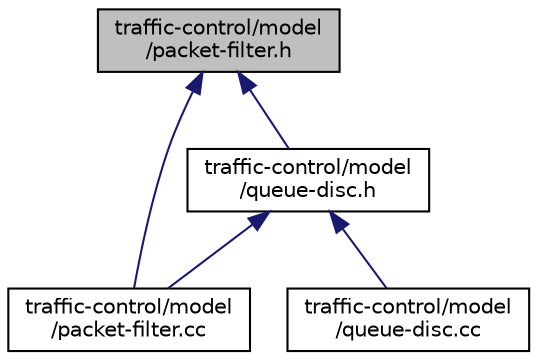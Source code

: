 digraph "traffic-control/model/packet-filter.h"
{
  edge [fontname="Helvetica",fontsize="10",labelfontname="Helvetica",labelfontsize="10"];
  node [fontname="Helvetica",fontsize="10",shape=record];
  Node1 [label="traffic-control/model\l/packet-filter.h",height=0.2,width=0.4,color="black", fillcolor="grey75", style="filled", fontcolor="black"];
  Node1 -> Node2 [dir="back",color="midnightblue",fontsize="10",style="solid"];
  Node2 [label="traffic-control/model\l/queue-disc.h",height=0.2,width=0.4,color="black", fillcolor="white", style="filled",URL="$da/d46/queue-disc_8h.html"];
  Node2 -> Node3 [dir="back",color="midnightblue",fontsize="10",style="solid"];
  Node3 [label="traffic-control/model\l/packet-filter.cc",height=0.2,width=0.4,color="black", fillcolor="white", style="filled",URL="$de/d4b/packet-filter_8cc.html"];
  Node2 -> Node4 [dir="back",color="midnightblue",fontsize="10",style="solid"];
  Node4 [label="traffic-control/model\l/queue-disc.cc",height=0.2,width=0.4,color="black", fillcolor="white", style="filled",URL="$dc/df8/queue-disc_8cc.html"];
  Node1 -> Node3 [dir="back",color="midnightblue",fontsize="10",style="solid"];
}
